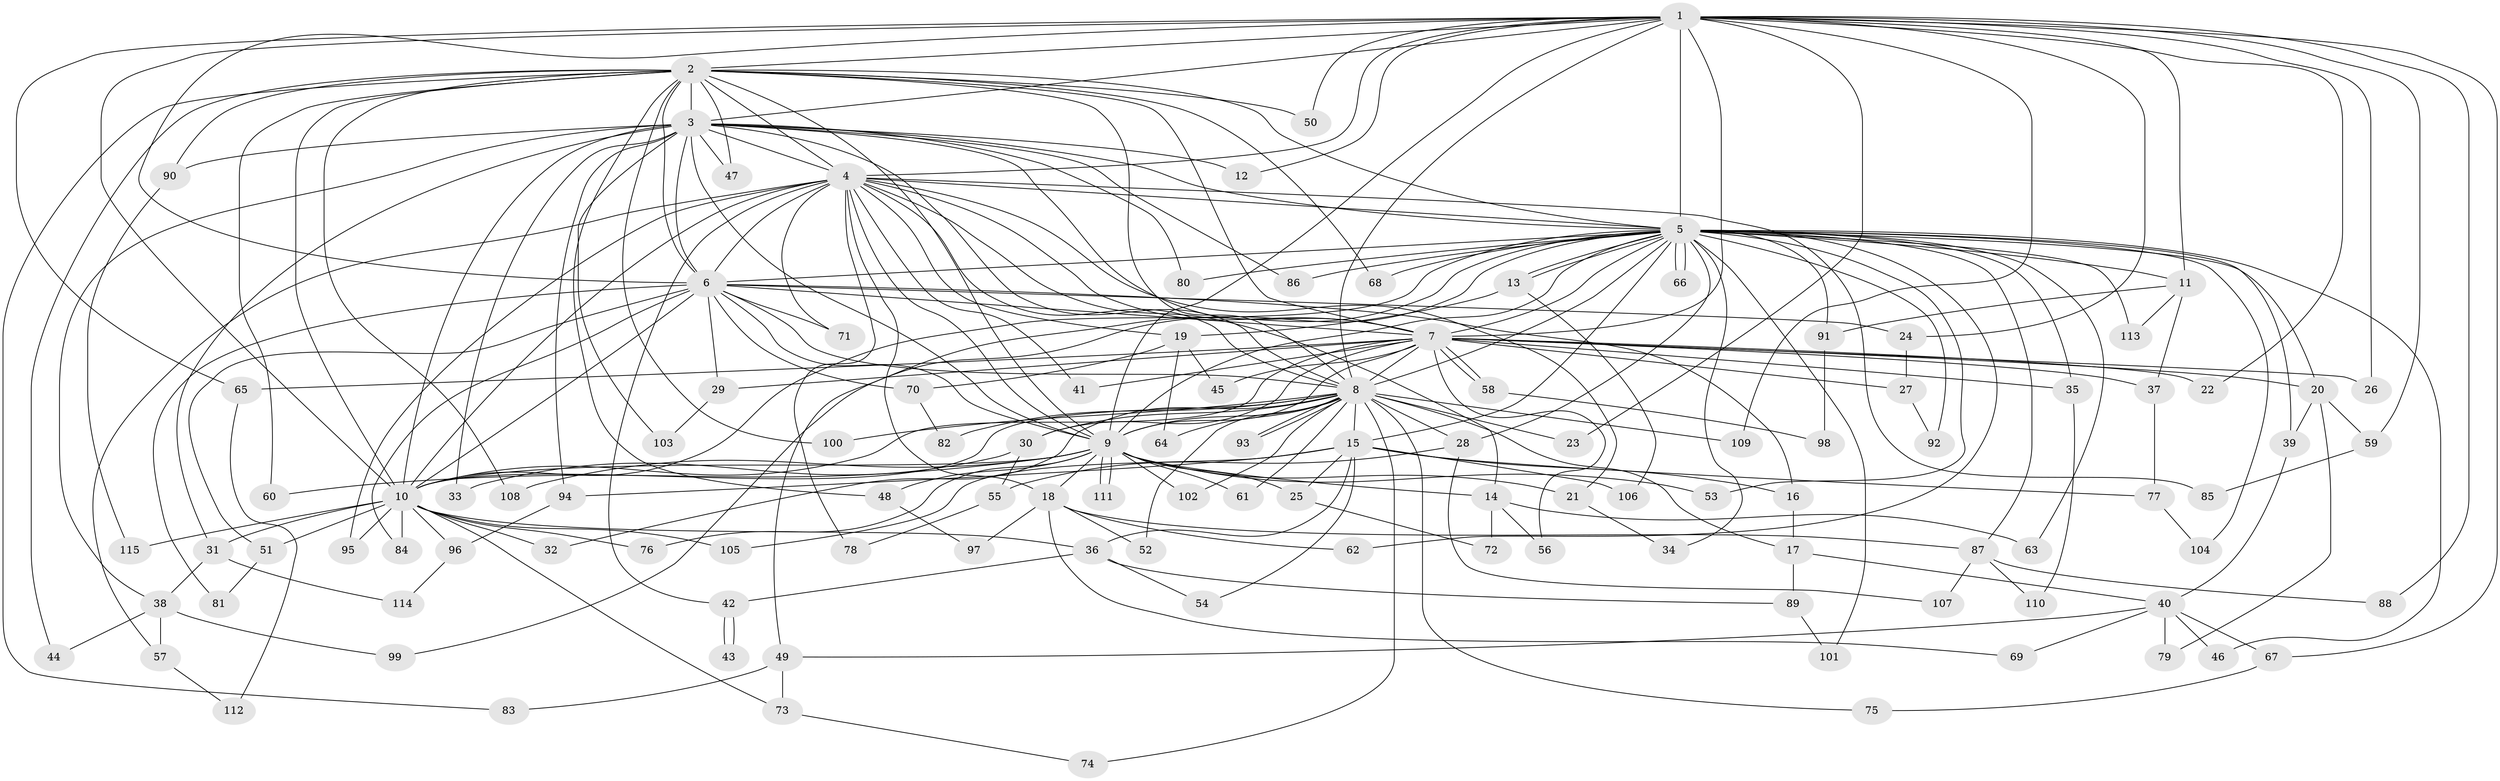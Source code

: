 // coarse degree distribution, {28: 0.011764705882352941, 16: 0.011764705882352941, 18: 0.011764705882352941, 29: 0.011764705882352941, 15: 0.011764705882352941, 21: 0.011764705882352941, 27: 0.011764705882352941, 19: 0.011764705882352941, 17: 0.011764705882352941, 4: 0.058823529411764705, 1: 0.011764705882352941, 5: 0.07058823529411765, 11: 0.011764705882352941, 3: 0.23529411764705882, 7: 0.023529411764705882, 2: 0.47058823529411764, 6: 0.011764705882352941}
// Generated by graph-tools (version 1.1) at 2025/23/03/03/25 07:23:48]
// undirected, 115 vertices, 255 edges
graph export_dot {
graph [start="1"]
  node [color=gray90,style=filled];
  1;
  2;
  3;
  4;
  5;
  6;
  7;
  8;
  9;
  10;
  11;
  12;
  13;
  14;
  15;
  16;
  17;
  18;
  19;
  20;
  21;
  22;
  23;
  24;
  25;
  26;
  27;
  28;
  29;
  30;
  31;
  32;
  33;
  34;
  35;
  36;
  37;
  38;
  39;
  40;
  41;
  42;
  43;
  44;
  45;
  46;
  47;
  48;
  49;
  50;
  51;
  52;
  53;
  54;
  55;
  56;
  57;
  58;
  59;
  60;
  61;
  62;
  63;
  64;
  65;
  66;
  67;
  68;
  69;
  70;
  71;
  72;
  73;
  74;
  75;
  76;
  77;
  78;
  79;
  80;
  81;
  82;
  83;
  84;
  85;
  86;
  87;
  88;
  89;
  90;
  91;
  92;
  93;
  94;
  95;
  96;
  97;
  98;
  99;
  100;
  101;
  102;
  103;
  104;
  105;
  106;
  107;
  108;
  109;
  110;
  111;
  112;
  113;
  114;
  115;
  1 -- 2;
  1 -- 3;
  1 -- 4;
  1 -- 5;
  1 -- 6;
  1 -- 7;
  1 -- 8;
  1 -- 9;
  1 -- 10;
  1 -- 11;
  1 -- 12;
  1 -- 22;
  1 -- 23;
  1 -- 24;
  1 -- 26;
  1 -- 50;
  1 -- 59;
  1 -- 65;
  1 -- 67;
  1 -- 88;
  1 -- 109;
  2 -- 3;
  2 -- 4;
  2 -- 5;
  2 -- 6;
  2 -- 7;
  2 -- 8;
  2 -- 9;
  2 -- 10;
  2 -- 44;
  2 -- 47;
  2 -- 48;
  2 -- 50;
  2 -- 60;
  2 -- 68;
  2 -- 83;
  2 -- 90;
  2 -- 100;
  2 -- 108;
  3 -- 4;
  3 -- 5;
  3 -- 6;
  3 -- 7;
  3 -- 8;
  3 -- 9;
  3 -- 10;
  3 -- 12;
  3 -- 31;
  3 -- 33;
  3 -- 38;
  3 -- 47;
  3 -- 80;
  3 -- 86;
  3 -- 90;
  3 -- 94;
  3 -- 103;
  4 -- 5;
  4 -- 6;
  4 -- 7;
  4 -- 8;
  4 -- 9;
  4 -- 10;
  4 -- 14;
  4 -- 18;
  4 -- 19;
  4 -- 21;
  4 -- 41;
  4 -- 42;
  4 -- 57;
  4 -- 71;
  4 -- 78;
  4 -- 85;
  4 -- 95;
  5 -- 6;
  5 -- 7;
  5 -- 8;
  5 -- 9;
  5 -- 10;
  5 -- 11;
  5 -- 13;
  5 -- 13;
  5 -- 15;
  5 -- 20;
  5 -- 28;
  5 -- 34;
  5 -- 35;
  5 -- 39;
  5 -- 46;
  5 -- 49;
  5 -- 53;
  5 -- 62;
  5 -- 63;
  5 -- 66;
  5 -- 66;
  5 -- 68;
  5 -- 80;
  5 -- 86;
  5 -- 87;
  5 -- 91;
  5 -- 92;
  5 -- 99;
  5 -- 101;
  5 -- 104;
  5 -- 113;
  6 -- 7;
  6 -- 8;
  6 -- 9;
  6 -- 10;
  6 -- 16;
  6 -- 24;
  6 -- 29;
  6 -- 51;
  6 -- 70;
  6 -- 71;
  6 -- 81;
  6 -- 84;
  7 -- 8;
  7 -- 9;
  7 -- 10;
  7 -- 20;
  7 -- 22;
  7 -- 26;
  7 -- 27;
  7 -- 29;
  7 -- 30;
  7 -- 35;
  7 -- 37;
  7 -- 41;
  7 -- 45;
  7 -- 56;
  7 -- 58;
  7 -- 58;
  7 -- 65;
  8 -- 9;
  8 -- 10;
  8 -- 15;
  8 -- 17;
  8 -- 23;
  8 -- 28;
  8 -- 30;
  8 -- 32;
  8 -- 52;
  8 -- 61;
  8 -- 64;
  8 -- 74;
  8 -- 75;
  8 -- 82;
  8 -- 93;
  8 -- 93;
  8 -- 100;
  8 -- 102;
  8 -- 109;
  9 -- 10;
  9 -- 14;
  9 -- 18;
  9 -- 21;
  9 -- 25;
  9 -- 48;
  9 -- 53;
  9 -- 60;
  9 -- 61;
  9 -- 76;
  9 -- 102;
  9 -- 108;
  9 -- 111;
  9 -- 111;
  10 -- 31;
  10 -- 32;
  10 -- 36;
  10 -- 51;
  10 -- 73;
  10 -- 76;
  10 -- 84;
  10 -- 95;
  10 -- 96;
  10 -- 105;
  10 -- 115;
  11 -- 37;
  11 -- 91;
  11 -- 113;
  13 -- 19;
  13 -- 106;
  14 -- 56;
  14 -- 63;
  14 -- 72;
  15 -- 16;
  15 -- 25;
  15 -- 36;
  15 -- 54;
  15 -- 77;
  15 -- 94;
  15 -- 105;
  15 -- 106;
  16 -- 17;
  17 -- 40;
  17 -- 89;
  18 -- 52;
  18 -- 62;
  18 -- 69;
  18 -- 87;
  18 -- 97;
  19 -- 45;
  19 -- 64;
  19 -- 70;
  20 -- 39;
  20 -- 59;
  20 -- 79;
  21 -- 34;
  24 -- 27;
  25 -- 72;
  27 -- 92;
  28 -- 55;
  28 -- 107;
  29 -- 103;
  30 -- 33;
  30 -- 55;
  31 -- 38;
  31 -- 114;
  35 -- 110;
  36 -- 42;
  36 -- 54;
  36 -- 89;
  37 -- 77;
  38 -- 44;
  38 -- 57;
  38 -- 99;
  39 -- 40;
  40 -- 46;
  40 -- 49;
  40 -- 67;
  40 -- 69;
  40 -- 79;
  42 -- 43;
  42 -- 43;
  48 -- 97;
  49 -- 73;
  49 -- 83;
  51 -- 81;
  55 -- 78;
  57 -- 112;
  58 -- 98;
  59 -- 85;
  65 -- 112;
  67 -- 75;
  70 -- 82;
  73 -- 74;
  77 -- 104;
  87 -- 88;
  87 -- 107;
  87 -- 110;
  89 -- 101;
  90 -- 115;
  91 -- 98;
  94 -- 96;
  96 -- 114;
}
